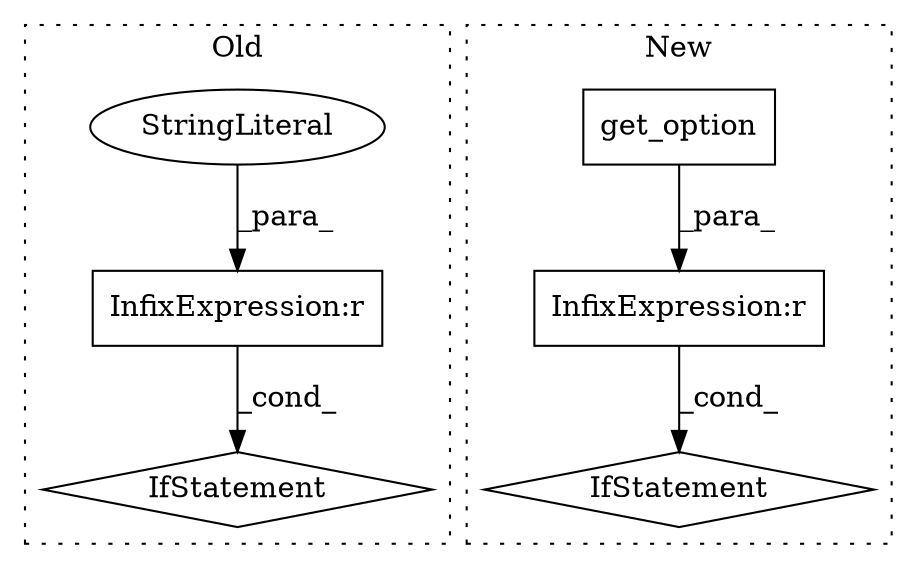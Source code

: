 digraph G {
subgraph cluster0 {
1 [label="IfStatement" a="25" s="3883,3906" l="4,2" shape="diamond"];
5 [label="InfixExpression:r" a="27" s="3893" l="4" shape="box"];
6 [label="StringLiteral" a="45" s="3897" l="9" shape="ellipse"];
label = "Old";
style="dotted";
}
subgraph cluster1 {
2 [label="get_option" a="32" s="4667,4688" l="11,1" shape="box"];
3 [label="IfStatement" a="25" s="4663,4697" l="4,2" shape="diamond"];
4 [label="InfixExpression:r" a="27" s="4689" l="4" shape="box"];
label = "New";
style="dotted";
}
2 -> 4 [label="_para_"];
4 -> 3 [label="_cond_"];
5 -> 1 [label="_cond_"];
6 -> 5 [label="_para_"];
}